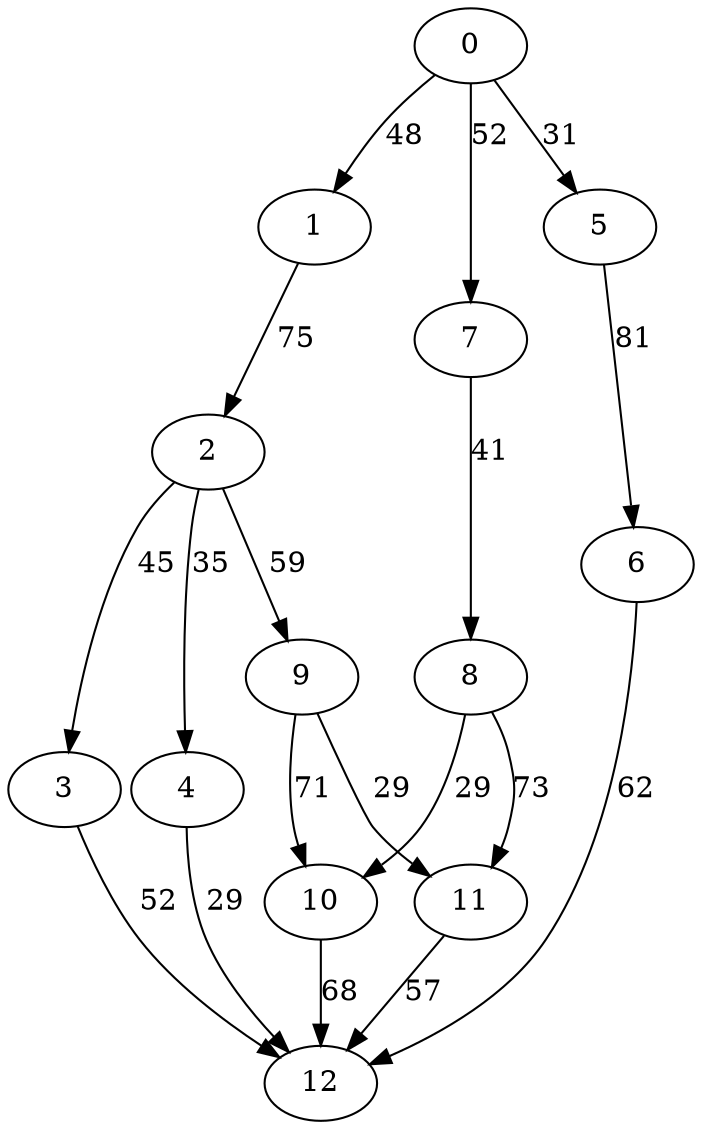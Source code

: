 digraph t20p2r5_13 {
0 -> 1 [ label = 48 ];
0 -> 5 [ label = 31 ];
0 -> 7 [ label = 52 ];
1 -> 2 [ label = 75 ];
2 -> 3 [ label = 45 ];
2 -> 4 [ label = 35 ];
2 -> 9 [ label = 59 ];
3 -> 12 [ label = 52 ];
4 -> 12 [ label = 29 ];
5 -> 6 [ label = 81 ];
6 -> 12 [ label = 62 ];
7 -> 8 [ label = 41 ];
8 -> 10 [ label = 29 ];
8 -> 11 [ label = 73 ];
9 -> 10 [ label = 71 ];
9 -> 11 [ label = 29 ];
10 -> 12 [ label = 68 ];
11 -> 12 [ label = 57 ];
 }

